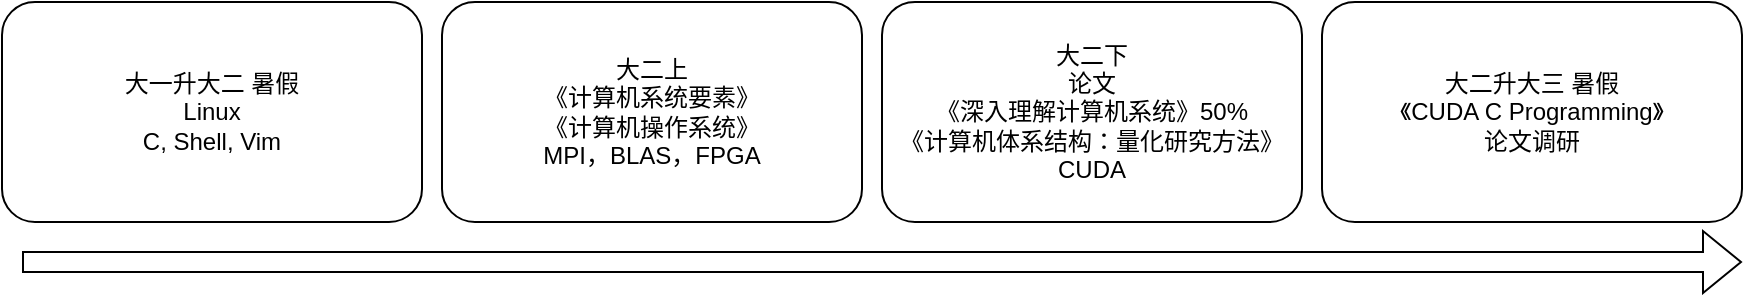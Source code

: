 <mxfile version="24.7.5">
  <diagram name="第 1 页" id="EO31Ky64bIaRGlELrK3C">
    <mxGraphModel dx="943" dy="705" grid="1" gridSize="10" guides="1" tooltips="1" connect="1" arrows="1" fold="1" page="1" pageScale="1" pageWidth="827" pageHeight="1169" math="0" shadow="0">
      <root>
        <mxCell id="0" />
        <mxCell id="1" parent="0" />
        <mxCell id="eMWjqdcZX79byzSV-fd2-2" value="大一升大二 暑假&lt;div&gt;Linux&lt;/div&gt;&lt;div&gt;C, Shell, Vim&lt;/div&gt;" style="rounded=1;whiteSpace=wrap;html=1;" vertex="1" parent="1">
          <mxGeometry x="30" y="230" width="210" height="110" as="geometry" />
        </mxCell>
        <mxCell id="eMWjqdcZX79byzSV-fd2-3" value="大二上&lt;div&gt;《计算机系统要素》&lt;/div&gt;&lt;div&gt;《计算机操作系统》&lt;/div&gt;&lt;div&gt;MPI，BLAS，FPGA&lt;/div&gt;" style="rounded=1;whiteSpace=wrap;html=1;" vertex="1" parent="1">
          <mxGeometry x="250" y="230" width="210" height="110" as="geometry" />
        </mxCell>
        <mxCell id="eMWjqdcZX79byzSV-fd2-4" value="大二下&lt;div&gt;论文&lt;/div&gt;&lt;div&gt;《深入理解计算机系统》50%&lt;/div&gt;&lt;div&gt;《计算机体系结构：量化研究方法》&lt;/div&gt;&lt;div&gt;CUDA&lt;/div&gt;" style="rounded=1;whiteSpace=wrap;html=1;" vertex="1" parent="1">
          <mxGeometry x="470" y="230" width="210" height="110" as="geometry" />
        </mxCell>
        <mxCell id="eMWjqdcZX79byzSV-fd2-5" value="大二升大三 暑假&lt;div&gt;《CUDA C Programming》&lt;/div&gt;&lt;div&gt;论文调研&lt;/div&gt;" style="rounded=1;whiteSpace=wrap;html=1;" vertex="1" parent="1">
          <mxGeometry x="690" y="230" width="210" height="110" as="geometry" />
        </mxCell>
        <mxCell id="eMWjqdcZX79byzSV-fd2-6" value="" style="shape=flexArrow;endArrow=classic;html=1;rounded=0;" edge="1" parent="1">
          <mxGeometry width="50" height="50" relative="1" as="geometry">
            <mxPoint x="40" y="360" as="sourcePoint" />
            <mxPoint x="900" y="360" as="targetPoint" />
          </mxGeometry>
        </mxCell>
      </root>
    </mxGraphModel>
  </diagram>
</mxfile>
